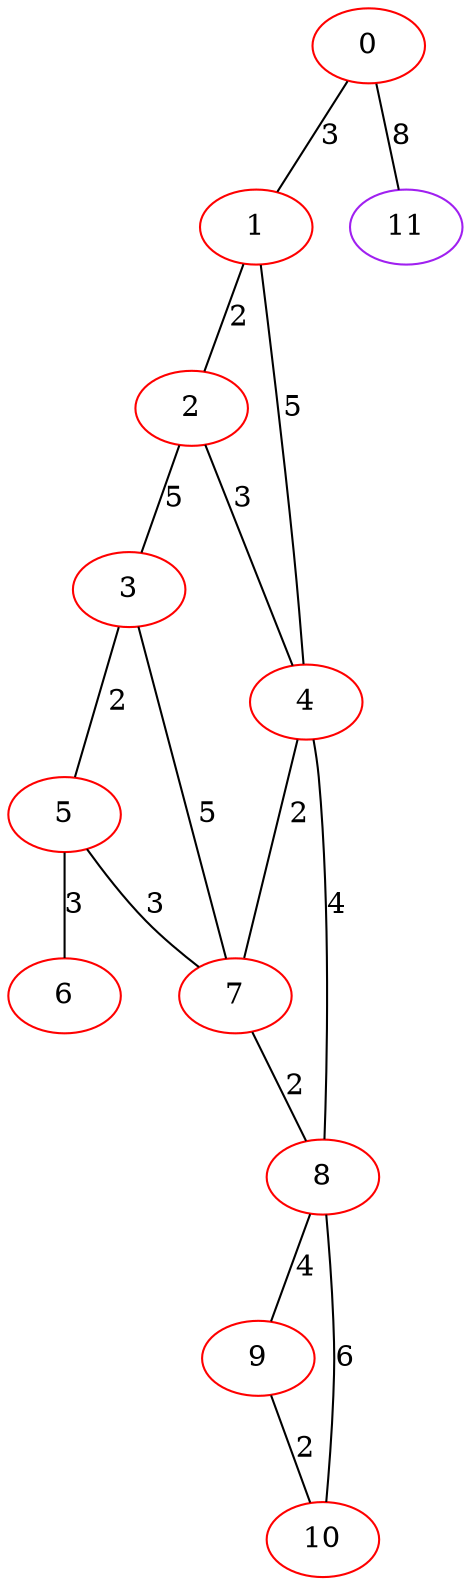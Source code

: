 graph "" {
0 [color=red, weight=1];
1 [color=red, weight=1];
2 [color=red, weight=1];
3 [color=red, weight=1];
4 [color=red, weight=1];
5 [color=red, weight=1];
6 [color=red, weight=1];
7 [color=red, weight=1];
8 [color=red, weight=1];
9 [color=red, weight=1];
10 [color=red, weight=1];
11 [color=purple, weight=4];
0 -- 1  [key=0, label=3];
0 -- 11  [key=0, label=8];
1 -- 2  [key=0, label=2];
1 -- 4  [key=0, label=5];
2 -- 3  [key=0, label=5];
2 -- 4  [key=0, label=3];
3 -- 5  [key=0, label=2];
3 -- 7  [key=0, label=5];
4 -- 8  [key=0, label=4];
4 -- 7  [key=0, label=2];
5 -- 6  [key=0, label=3];
5 -- 7  [key=0, label=3];
7 -- 8  [key=0, label=2];
8 -- 9  [key=0, label=4];
8 -- 10  [key=0, label=6];
9 -- 10  [key=0, label=2];
}

